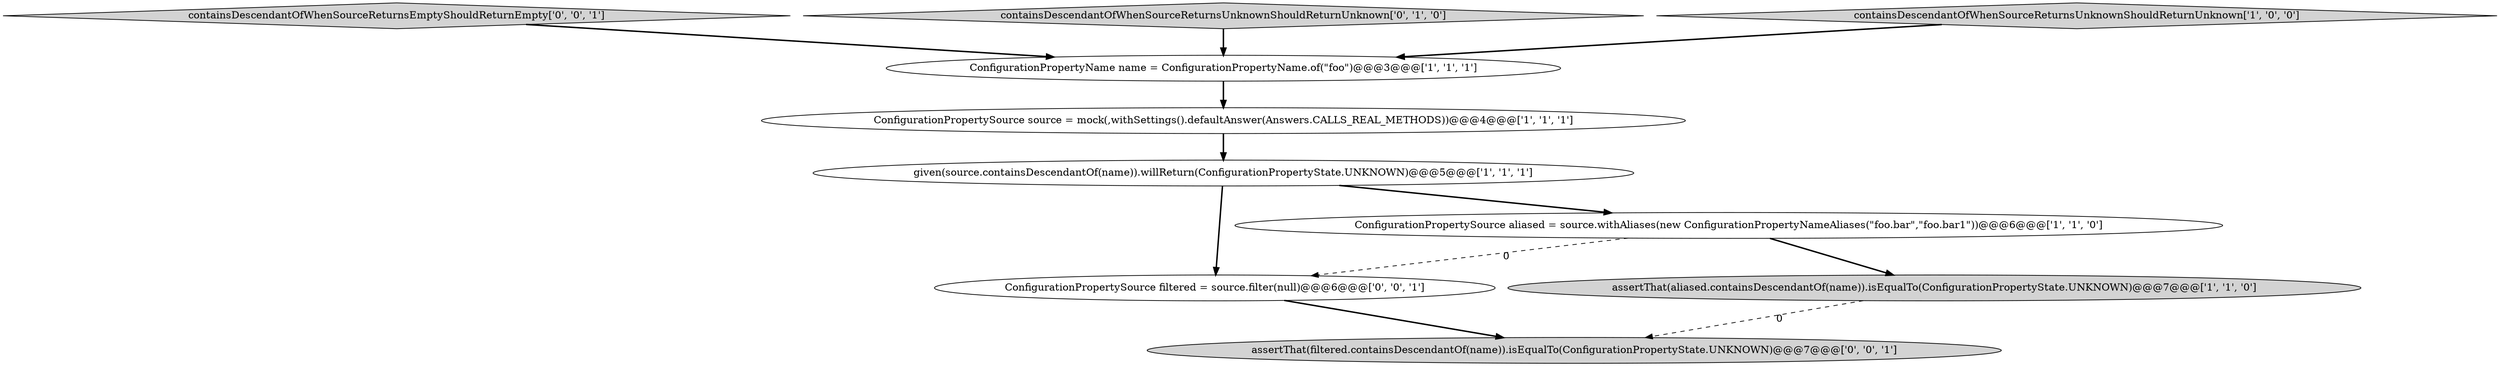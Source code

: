 digraph {
5 [style = filled, label = "ConfigurationPropertySource source = mock(,withSettings().defaultAnswer(Answers.CALLS_REAL_METHODS))@@@4@@@['1', '1', '1']", fillcolor = white, shape = ellipse image = "AAA0AAABBB1BBB"];
8 [style = filled, label = "containsDescendantOfWhenSourceReturnsEmptyShouldReturnEmpty['0', '0', '1']", fillcolor = lightgray, shape = diamond image = "AAA0AAABBB3BBB"];
1 [style = filled, label = "assertThat(aliased.containsDescendantOf(name)).isEqualTo(ConfigurationPropertyState.UNKNOWN)@@@7@@@['1', '1', '0']", fillcolor = lightgray, shape = ellipse image = "AAA0AAABBB1BBB"];
7 [style = filled, label = "assertThat(filtered.containsDescendantOf(name)).isEqualTo(ConfigurationPropertyState.UNKNOWN)@@@7@@@['0', '0', '1']", fillcolor = lightgray, shape = ellipse image = "AAA0AAABBB3BBB"];
4 [style = filled, label = "ConfigurationPropertyName name = ConfigurationPropertyName.of(\"foo\")@@@3@@@['1', '1', '1']", fillcolor = white, shape = ellipse image = "AAA0AAABBB1BBB"];
0 [style = filled, label = "given(source.containsDescendantOf(name)).willReturn(ConfigurationPropertyState.UNKNOWN)@@@5@@@['1', '1', '1']", fillcolor = white, shape = ellipse image = "AAA0AAABBB1BBB"];
6 [style = filled, label = "containsDescendantOfWhenSourceReturnsUnknownShouldReturnUnknown['0', '1', '0']", fillcolor = lightgray, shape = diamond image = "AAA0AAABBB2BBB"];
9 [style = filled, label = "ConfigurationPropertySource filtered = source.filter(null)@@@6@@@['0', '0', '1']", fillcolor = white, shape = ellipse image = "AAA0AAABBB3BBB"];
3 [style = filled, label = "containsDescendantOfWhenSourceReturnsUnknownShouldReturnUnknown['1', '0', '0']", fillcolor = lightgray, shape = diamond image = "AAA0AAABBB1BBB"];
2 [style = filled, label = "ConfigurationPropertySource aliased = source.withAliases(new ConfigurationPropertyNameAliases(\"foo.bar\",\"foo.bar1\"))@@@6@@@['1', '1', '0']", fillcolor = white, shape = ellipse image = "AAA0AAABBB1BBB"];
6->4 [style = bold, label=""];
0->9 [style = bold, label=""];
8->4 [style = bold, label=""];
1->7 [style = dashed, label="0"];
5->0 [style = bold, label=""];
9->7 [style = bold, label=""];
2->9 [style = dashed, label="0"];
3->4 [style = bold, label=""];
4->5 [style = bold, label=""];
2->1 [style = bold, label=""];
0->2 [style = bold, label=""];
}
